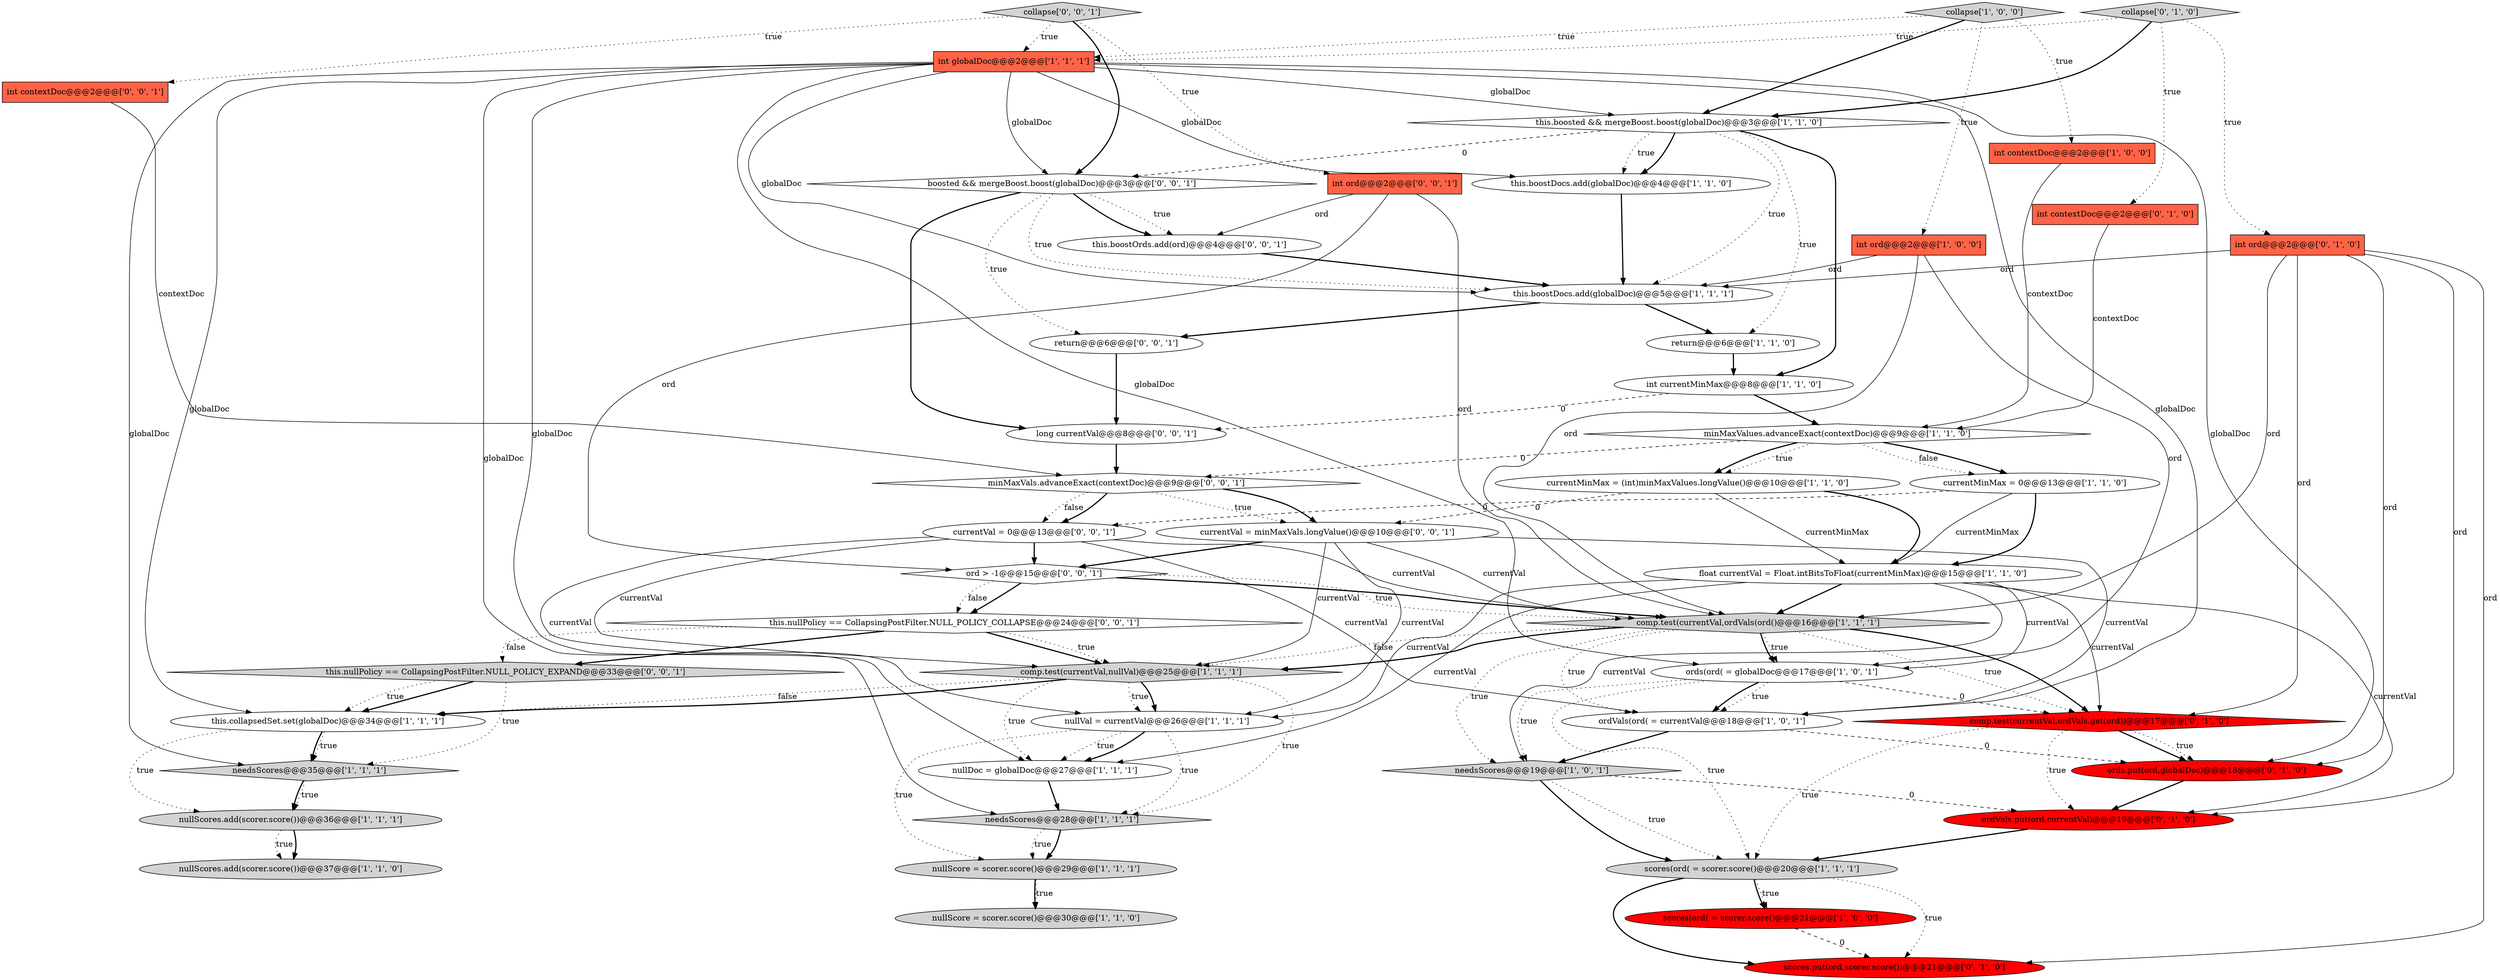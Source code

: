 digraph {
37 [style = filled, label = "ord > -1@@@15@@@['0', '0', '1']", fillcolor = white, shape = diamond image = "AAA0AAABBB3BBB"];
13 [style = filled, label = "scores(ord( = scorer.score()@@@21@@@['1', '0', '0']", fillcolor = red, shape = ellipse image = "AAA1AAABBB1BBB"];
19 [style = filled, label = "collapse['1', '0', '0']", fillcolor = lightgray, shape = diamond image = "AAA0AAABBB1BBB"];
15 [style = filled, label = "this.boosted && mergeBoost.boost(globalDoc)@@@3@@@['1', '1', '0']", fillcolor = white, shape = diamond image = "AAA0AAABBB1BBB"];
9 [style = filled, label = "int contextDoc@@@2@@@['1', '0', '0']", fillcolor = tomato, shape = box image = "AAA0AAABBB1BBB"];
24 [style = filled, label = "this.boostDocs.add(globalDoc)@@@5@@@['1', '1', '1']", fillcolor = white, shape = ellipse image = "AAA0AAABBB1BBB"];
25 [style = filled, label = "nullScores.add(scorer.score())@@@36@@@['1', '1', '1']", fillcolor = lightgray, shape = ellipse image = "AAA0AAABBB1BBB"];
31 [style = filled, label = "ords.put(ord,globalDoc)@@@18@@@['0', '1', '0']", fillcolor = red, shape = ellipse image = "AAA1AAABBB2BBB"];
35 [style = filled, label = "comp.test(currentVal,ordVals.get(ord))@@@17@@@['0', '1', '0']", fillcolor = red, shape = diamond image = "AAA1AAABBB2BBB"];
12 [style = filled, label = "needsScores@@@35@@@['1', '1', '1']", fillcolor = lightgray, shape = diamond image = "AAA0AAABBB1BBB"];
34 [style = filled, label = "collapse['0', '1', '0']", fillcolor = lightgray, shape = diamond image = "AAA0AAABBB2BBB"];
43 [style = filled, label = "boosted && mergeBoost.boost(globalDoc)@@@3@@@['0', '0', '1']", fillcolor = white, shape = diamond image = "AAA0AAABBB3BBB"];
23 [style = filled, label = "ordVals(ord( = currentVal@@@18@@@['1', '0', '1']", fillcolor = white, shape = ellipse image = "AAA0AAABBB1BBB"];
18 [style = filled, label = "currentMinMax = (int)minMaxValues.longValue()@@@10@@@['1', '1', '0']", fillcolor = white, shape = ellipse image = "AAA0AAABBB1BBB"];
0 [style = filled, label = "int currentMinMax@@@8@@@['1', '1', '0']", fillcolor = white, shape = ellipse image = "AAA0AAABBB1BBB"];
4 [style = filled, label = "nullScore = scorer.score()@@@30@@@['1', '1', '0']", fillcolor = lightgray, shape = ellipse image = "AAA0AAABBB1BBB"];
41 [style = filled, label = "long currentVal@@@8@@@['0', '0', '1']", fillcolor = white, shape = ellipse image = "AAA0AAABBB3BBB"];
5 [style = filled, label = "nullVal = currentVal@@@26@@@['1', '1', '1']", fillcolor = white, shape = ellipse image = "AAA0AAABBB1BBB"];
26 [style = filled, label = "this.boostDocs.add(globalDoc)@@@4@@@['1', '1', '0']", fillcolor = white, shape = ellipse image = "AAA0AAABBB1BBB"];
45 [style = filled, label = "this.nullPolicy == CollapsingPostFilter.NULL_POLICY_EXPAND@@@33@@@['0', '0', '1']", fillcolor = lightgray, shape = diamond image = "AAA0AAABBB3BBB"];
17 [style = filled, label = "int globalDoc@@@2@@@['1', '1', '1']", fillcolor = tomato, shape = box image = "AAA0AAABBB1BBB"];
7 [style = filled, label = "int ord@@@2@@@['1', '0', '0']", fillcolor = tomato, shape = box image = "AAA0AAABBB1BBB"];
29 [style = filled, label = "scores.put(ord,scorer.score())@@@21@@@['0', '1', '0']", fillcolor = red, shape = ellipse image = "AAA1AAABBB2BBB"];
16 [style = filled, label = "comp.test(currentVal,nullVal)@@@25@@@['1', '1', '1']", fillcolor = lightgray, shape = diamond image = "AAA0AAABBB1BBB"];
44 [style = filled, label = "this.boostOrds.add(ord)@@@4@@@['0', '0', '1']", fillcolor = white, shape = ellipse image = "AAA0AAABBB3BBB"];
46 [style = filled, label = "return@@@6@@@['0', '0', '1']", fillcolor = white, shape = ellipse image = "AAA0AAABBB3BBB"];
14 [style = filled, label = "nullDoc = globalDoc@@@27@@@['1', '1', '1']", fillcolor = white, shape = ellipse image = "AAA0AAABBB1BBB"];
27 [style = filled, label = "return@@@6@@@['1', '1', '0']", fillcolor = white, shape = ellipse image = "AAA0AAABBB1BBB"];
40 [style = filled, label = "currentVal = 0@@@13@@@['0', '0', '1']", fillcolor = white, shape = ellipse image = "AAA0AAABBB3BBB"];
39 [style = filled, label = "minMaxVals.advanceExact(contextDoc)@@@9@@@['0', '0', '1']", fillcolor = white, shape = diamond image = "AAA0AAABBB3BBB"];
20 [style = filled, label = "ords(ord( = globalDoc@@@17@@@['1', '0', '1']", fillcolor = white, shape = ellipse image = "AAA0AAABBB1BBB"];
2 [style = filled, label = "nullScore = scorer.score()@@@29@@@['1', '1', '1']", fillcolor = lightgray, shape = ellipse image = "AAA0AAABBB1BBB"];
21 [style = filled, label = "needsScores@@@19@@@['1', '0', '1']", fillcolor = lightgray, shape = diamond image = "AAA0AAABBB1BBB"];
8 [style = filled, label = "comp.test(currentVal,ordVals(ord()@@@16@@@['1', '1', '1']", fillcolor = lightgray, shape = diamond image = "AAA0AAABBB1BBB"];
6 [style = filled, label = "minMaxValues.advanceExact(contextDoc)@@@9@@@['1', '1', '0']", fillcolor = white, shape = diamond image = "AAA0AAABBB1BBB"];
48 [style = filled, label = "this.nullPolicy == CollapsingPostFilter.NULL_POLICY_COLLAPSE@@@24@@@['0', '0', '1']", fillcolor = white, shape = diamond image = "AAA0AAABBB3BBB"];
30 [style = filled, label = "int contextDoc@@@2@@@['0', '1', '0']", fillcolor = tomato, shape = box image = "AAA0AAABBB2BBB"];
28 [style = filled, label = "scores(ord( = scorer.score()@@@20@@@['1', '1', '1']", fillcolor = lightgray, shape = ellipse image = "AAA0AAABBB1BBB"];
47 [style = filled, label = "int ord@@@2@@@['0', '0', '1']", fillcolor = tomato, shape = box image = "AAA0AAABBB3BBB"];
32 [style = filled, label = "ordVals.put(ord,currentVal)@@@19@@@['0', '1', '0']", fillcolor = red, shape = ellipse image = "AAA1AAABBB2BBB"];
1 [style = filled, label = "float currentVal = Float.intBitsToFloat(currentMinMax)@@@15@@@['1', '1', '0']", fillcolor = white, shape = ellipse image = "AAA0AAABBB1BBB"];
10 [style = filled, label = "currentMinMax = 0@@@13@@@['1', '1', '0']", fillcolor = white, shape = ellipse image = "AAA0AAABBB1BBB"];
38 [style = filled, label = "currentVal = minMaxVals.longValue()@@@10@@@['0', '0', '1']", fillcolor = white, shape = ellipse image = "AAA0AAABBB3BBB"];
42 [style = filled, label = "collapse['0', '0', '1']", fillcolor = lightgray, shape = diamond image = "AAA0AAABBB3BBB"];
36 [style = filled, label = "int contextDoc@@@2@@@['0', '0', '1']", fillcolor = tomato, shape = box image = "AAA0AAABBB3BBB"];
22 [style = filled, label = "nullScores.add(scorer.score())@@@37@@@['1', '1', '0']", fillcolor = lightgray, shape = ellipse image = "AAA0AAABBB1BBB"];
3 [style = filled, label = "needsScores@@@28@@@['1', '1', '1']", fillcolor = lightgray, shape = diamond image = "AAA0AAABBB1BBB"];
11 [style = filled, label = "this.collapsedSet.set(globalDoc)@@@34@@@['1', '1', '1']", fillcolor = white, shape = ellipse image = "AAA0AAABBB1BBB"];
33 [style = filled, label = "int ord@@@2@@@['0', '1', '0']", fillcolor = tomato, shape = box image = "AAA0AAABBB2BBB"];
14->3 [style = bold, label=""];
8->16 [style = bold, label=""];
17->3 [style = solid, label="globalDoc"];
17->31 [style = solid, label="globalDoc"];
42->47 [style = dotted, label="true"];
25->22 [style = bold, label=""];
30->6 [style = solid, label="contextDoc"];
11->12 [style = dotted, label="true"];
34->15 [style = bold, label=""];
33->32 [style = solid, label="ord"];
1->14 [style = solid, label="currentVal"];
1->32 [style = solid, label="currentVal"];
21->28 [style = bold, label=""];
42->17 [style = dotted, label="true"];
20->35 [style = dashed, label="0"];
1->21 [style = solid, label="currentVal"];
7->8 [style = solid, label="ord"];
6->18 [style = dotted, label="true"];
8->20 [style = bold, label=""];
1->20 [style = solid, label="currentVal"];
47->8 [style = solid, label="ord"];
33->29 [style = solid, label="ord"];
15->0 [style = bold, label=""];
37->48 [style = bold, label=""];
16->5 [style = dotted, label="true"];
43->46 [style = dotted, label="true"];
39->38 [style = bold, label=""];
8->20 [style = dotted, label="true"];
19->15 [style = bold, label=""];
33->31 [style = solid, label="ord"];
28->13 [style = dotted, label="true"];
43->44 [style = bold, label=""];
24->27 [style = bold, label=""];
24->46 [style = bold, label=""];
15->26 [style = dotted, label="true"];
33->8 [style = solid, label="ord"];
40->37 [style = bold, label=""];
35->31 [style = bold, label=""];
1->35 [style = solid, label="currentVal"];
17->15 [style = solid, label="globalDoc"];
27->0 [style = bold, label=""];
38->23 [style = solid, label="currentVal"];
19->17 [style = dotted, label="true"];
13->29 [style = dashed, label="0"];
15->24 [style = dotted, label="true"];
23->31 [style = dashed, label="0"];
42->36 [style = dotted, label="true"];
17->43 [style = solid, label="globalDoc"];
8->23 [style = dotted, label="true"];
33->35 [style = solid, label="ord"];
11->12 [style = bold, label=""];
5->3 [style = dotted, label="true"];
26->24 [style = bold, label=""];
2->4 [style = bold, label=""];
21->28 [style = dotted, label="true"];
46->41 [style = bold, label=""];
21->32 [style = dashed, label="0"];
15->27 [style = dotted, label="true"];
45->11 [style = bold, label=""];
28->29 [style = dotted, label="true"];
37->8 [style = dotted, label="true"];
0->41 [style = dashed, label="0"];
20->23 [style = bold, label=""];
3->2 [style = bold, label=""];
18->1 [style = bold, label=""];
38->37 [style = bold, label=""];
48->16 [style = bold, label=""];
19->9 [style = dotted, label="true"];
16->14 [style = dotted, label="true"];
18->1 [style = solid, label="currentMinMax"];
10->1 [style = bold, label=""];
1->5 [style = solid, label="currentVal"];
12->25 [style = dotted, label="true"];
8->16 [style = dotted, label="false"];
28->29 [style = bold, label=""];
1->8 [style = bold, label=""];
8->21 [style = dotted, label="true"];
8->35 [style = dotted, label="true"];
48->16 [style = dotted, label="true"];
43->24 [style = dotted, label="true"];
6->18 [style = bold, label=""];
31->32 [style = bold, label=""];
36->39 [style = solid, label="contextDoc"];
15->43 [style = dashed, label="0"];
7->20 [style = solid, label="ord"];
39->40 [style = dotted, label="false"];
19->7 [style = dotted, label="true"];
35->31 [style = dotted, label="true"];
17->23 [style = solid, label="globalDoc"];
17->14 [style = solid, label="globalDoc"];
8->35 [style = bold, label=""];
43->44 [style = dotted, label="true"];
10->40 [style = dashed, label="0"];
38->5 [style = solid, label="currentVal"];
17->24 [style = solid, label="globalDoc"];
45->11 [style = dotted, label="true"];
39->40 [style = bold, label=""];
6->10 [style = bold, label=""];
38->8 [style = solid, label="currentVal"];
2->4 [style = dotted, label="true"];
20->23 [style = dotted, label="true"];
34->33 [style = dotted, label="true"];
17->20 [style = solid, label="globalDoc"];
16->11 [style = dotted, label="false"];
16->5 [style = bold, label=""];
43->41 [style = bold, label=""];
6->10 [style = dotted, label="false"];
44->24 [style = bold, label=""];
37->8 [style = bold, label=""];
34->30 [style = dotted, label="true"];
47->44 [style = solid, label="ord"];
40->5 [style = solid, label="currentVal"];
5->2 [style = dotted, label="true"];
5->14 [style = dotted, label="true"];
7->24 [style = solid, label="ord"];
40->8 [style = solid, label="currentVal"];
16->11 [style = bold, label=""];
42->43 [style = bold, label=""];
37->48 [style = dotted, label="false"];
48->45 [style = dotted, label="false"];
40->23 [style = solid, label="currentVal"];
40->16 [style = solid, label="currentVal"];
0->6 [style = bold, label=""];
39->38 [style = dotted, label="true"];
38->16 [style = solid, label="currentVal"];
17->11 [style = solid, label="globalDoc"];
28->13 [style = bold, label=""];
20->21 [style = dotted, label="true"];
5->14 [style = bold, label=""];
18->38 [style = dashed, label="0"];
16->3 [style = dotted, label="true"];
47->37 [style = solid, label="ord"];
15->26 [style = bold, label=""];
17->12 [style = solid, label="globalDoc"];
6->39 [style = dashed, label="0"];
48->45 [style = bold, label=""];
11->25 [style = dotted, label="true"];
23->21 [style = bold, label=""];
20->28 [style = dotted, label="true"];
34->17 [style = dotted, label="true"];
12->25 [style = bold, label=""];
10->1 [style = solid, label="currentMinMax"];
45->12 [style = dotted, label="true"];
25->22 [style = dotted, label="true"];
9->6 [style = solid, label="contextDoc"];
35->28 [style = dotted, label="true"];
17->26 [style = solid, label="globalDoc"];
33->24 [style = solid, label="ord"];
41->39 [style = bold, label=""];
32->28 [style = bold, label=""];
3->2 [style = dotted, label="true"];
35->32 [style = dotted, label="true"];
}
